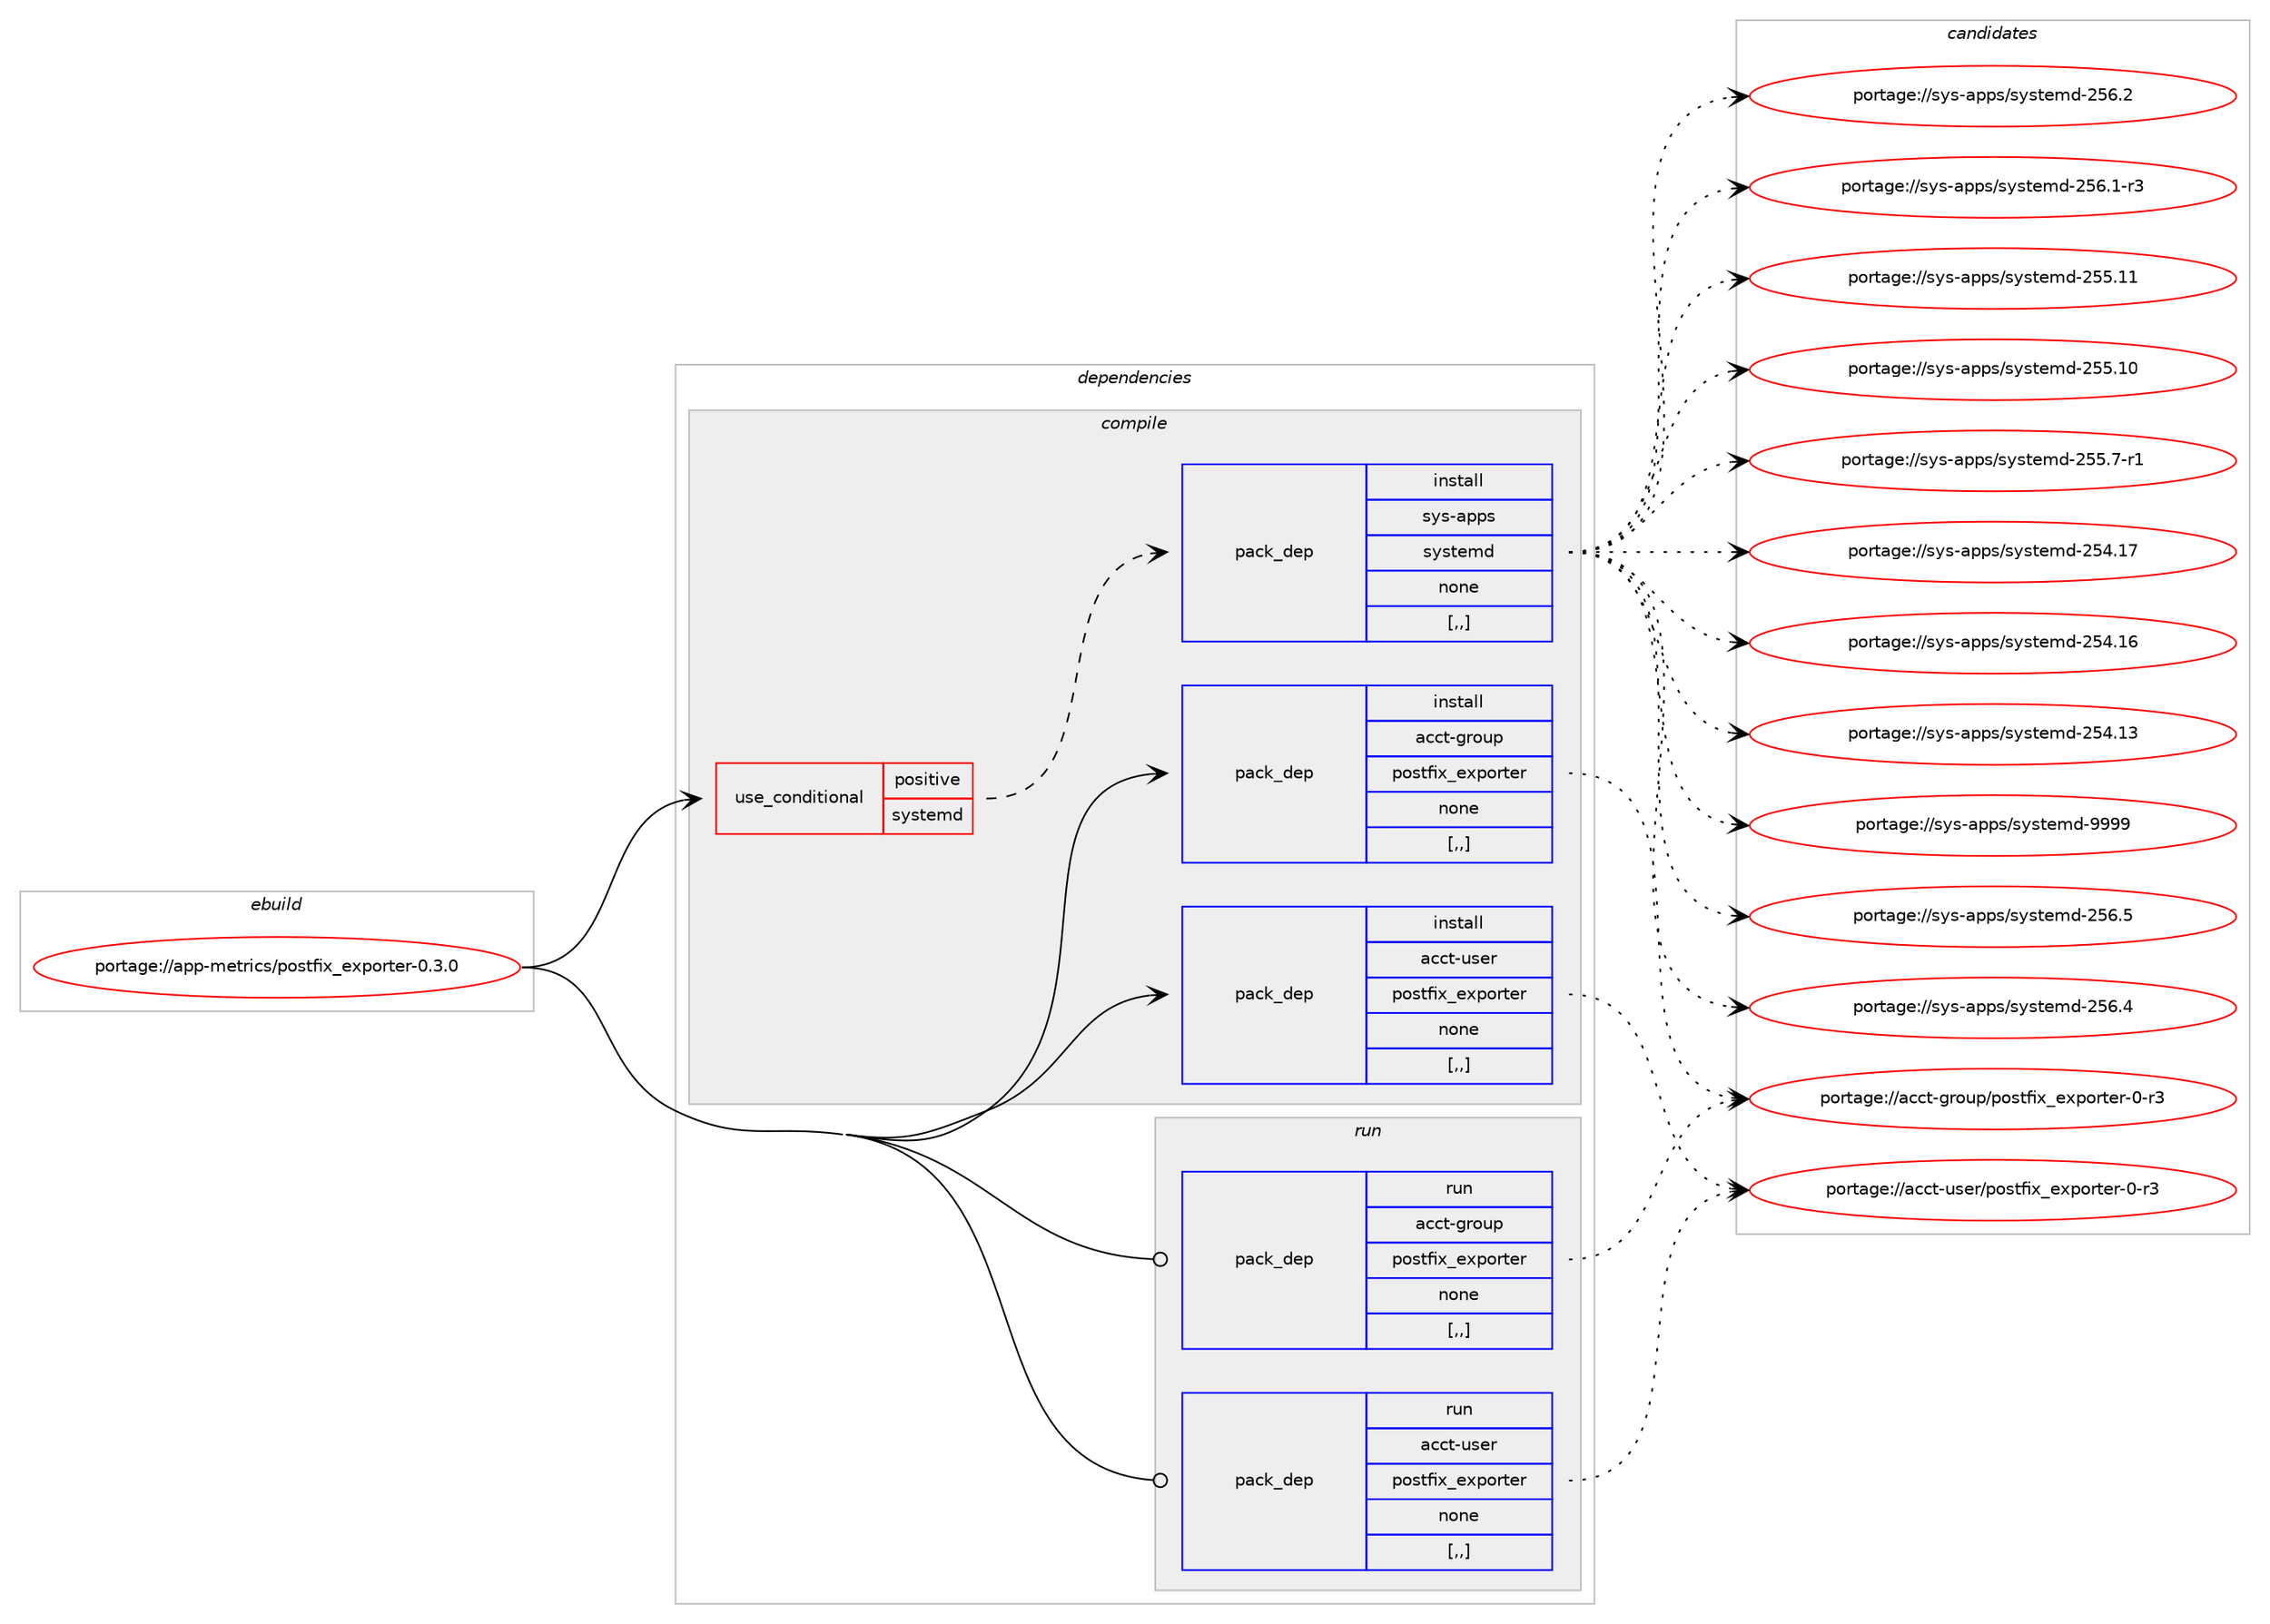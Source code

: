 digraph prolog {

# *************
# Graph options
# *************

newrank=true;
concentrate=true;
compound=true;
graph [rankdir=LR,fontname=Helvetica,fontsize=10,ranksep=1.5];#, ranksep=2.5, nodesep=0.2];
edge  [arrowhead=vee];
node  [fontname=Helvetica,fontsize=10];

# **********
# The ebuild
# **********

subgraph cluster_leftcol {
color=gray;
label=<<i>ebuild</i>>;
id [label="portage://app-metrics/postfix_exporter-0.3.0", color=red, width=4, href="../app-metrics/postfix_exporter-0.3.0.svg"];
}

# ****************
# The dependencies
# ****************

subgraph cluster_midcol {
color=gray;
label=<<i>dependencies</i>>;
subgraph cluster_compile {
fillcolor="#eeeeee";
style=filled;
label=<<i>compile</i>>;
subgraph cond141395 {
dependency533369 [label=<<TABLE BORDER="0" CELLBORDER="1" CELLSPACING="0" CELLPADDING="4"><TR><TD ROWSPAN="3" CELLPADDING="10">use_conditional</TD></TR><TR><TD>positive</TD></TR><TR><TD>systemd</TD></TR></TABLE>>, shape=none, color=red];
subgraph pack387986 {
dependency533370 [label=<<TABLE BORDER="0" CELLBORDER="1" CELLSPACING="0" CELLPADDING="4" WIDTH="220"><TR><TD ROWSPAN="6" CELLPADDING="30">pack_dep</TD></TR><TR><TD WIDTH="110">install</TD></TR><TR><TD>sys-apps</TD></TR><TR><TD>systemd</TD></TR><TR><TD>none</TD></TR><TR><TD>[,,]</TD></TR></TABLE>>, shape=none, color=blue];
}
dependency533369:e -> dependency533370:w [weight=20,style="dashed",arrowhead="vee"];
}
id:e -> dependency533369:w [weight=20,style="solid",arrowhead="vee"];
subgraph pack387987 {
dependency533371 [label=<<TABLE BORDER="0" CELLBORDER="1" CELLSPACING="0" CELLPADDING="4" WIDTH="220"><TR><TD ROWSPAN="6" CELLPADDING="30">pack_dep</TD></TR><TR><TD WIDTH="110">install</TD></TR><TR><TD>acct-group</TD></TR><TR><TD>postfix_exporter</TD></TR><TR><TD>none</TD></TR><TR><TD>[,,]</TD></TR></TABLE>>, shape=none, color=blue];
}
id:e -> dependency533371:w [weight=20,style="solid",arrowhead="vee"];
subgraph pack387988 {
dependency533372 [label=<<TABLE BORDER="0" CELLBORDER="1" CELLSPACING="0" CELLPADDING="4" WIDTH="220"><TR><TD ROWSPAN="6" CELLPADDING="30">pack_dep</TD></TR><TR><TD WIDTH="110">install</TD></TR><TR><TD>acct-user</TD></TR><TR><TD>postfix_exporter</TD></TR><TR><TD>none</TD></TR><TR><TD>[,,]</TD></TR></TABLE>>, shape=none, color=blue];
}
id:e -> dependency533372:w [weight=20,style="solid",arrowhead="vee"];
}
subgraph cluster_compileandrun {
fillcolor="#eeeeee";
style=filled;
label=<<i>compile and run</i>>;
}
subgraph cluster_run {
fillcolor="#eeeeee";
style=filled;
label=<<i>run</i>>;
subgraph pack387989 {
dependency533373 [label=<<TABLE BORDER="0" CELLBORDER="1" CELLSPACING="0" CELLPADDING="4" WIDTH="220"><TR><TD ROWSPAN="6" CELLPADDING="30">pack_dep</TD></TR><TR><TD WIDTH="110">run</TD></TR><TR><TD>acct-group</TD></TR><TR><TD>postfix_exporter</TD></TR><TR><TD>none</TD></TR><TR><TD>[,,]</TD></TR></TABLE>>, shape=none, color=blue];
}
id:e -> dependency533373:w [weight=20,style="solid",arrowhead="odot"];
subgraph pack387990 {
dependency533374 [label=<<TABLE BORDER="0" CELLBORDER="1" CELLSPACING="0" CELLPADDING="4" WIDTH="220"><TR><TD ROWSPAN="6" CELLPADDING="30">pack_dep</TD></TR><TR><TD WIDTH="110">run</TD></TR><TR><TD>acct-user</TD></TR><TR><TD>postfix_exporter</TD></TR><TR><TD>none</TD></TR><TR><TD>[,,]</TD></TR></TABLE>>, shape=none, color=blue];
}
id:e -> dependency533374:w [weight=20,style="solid",arrowhead="odot"];
}
}

# **************
# The candidates
# **************

subgraph cluster_choices {
rank=same;
color=gray;
label=<<i>candidates</i>>;

subgraph choice387986 {
color=black;
nodesep=1;
choice1151211154597112112115471151211151161011091004557575757 [label="portage://sys-apps/systemd-9999", color=red, width=4,href="../sys-apps/systemd-9999.svg"];
choice115121115459711211211547115121115116101109100455053544653 [label="portage://sys-apps/systemd-256.5", color=red, width=4,href="../sys-apps/systemd-256.5.svg"];
choice115121115459711211211547115121115116101109100455053544652 [label="portage://sys-apps/systemd-256.4", color=red, width=4,href="../sys-apps/systemd-256.4.svg"];
choice115121115459711211211547115121115116101109100455053544650 [label="portage://sys-apps/systemd-256.2", color=red, width=4,href="../sys-apps/systemd-256.2.svg"];
choice1151211154597112112115471151211151161011091004550535446494511451 [label="portage://sys-apps/systemd-256.1-r3", color=red, width=4,href="../sys-apps/systemd-256.1-r3.svg"];
choice11512111545971121121154711512111511610110910045505353464949 [label="portage://sys-apps/systemd-255.11", color=red, width=4,href="../sys-apps/systemd-255.11.svg"];
choice11512111545971121121154711512111511610110910045505353464948 [label="portage://sys-apps/systemd-255.10", color=red, width=4,href="../sys-apps/systemd-255.10.svg"];
choice1151211154597112112115471151211151161011091004550535346554511449 [label="portage://sys-apps/systemd-255.7-r1", color=red, width=4,href="../sys-apps/systemd-255.7-r1.svg"];
choice11512111545971121121154711512111511610110910045505352464955 [label="portage://sys-apps/systemd-254.17", color=red, width=4,href="../sys-apps/systemd-254.17.svg"];
choice11512111545971121121154711512111511610110910045505352464954 [label="portage://sys-apps/systemd-254.16", color=red, width=4,href="../sys-apps/systemd-254.16.svg"];
choice11512111545971121121154711512111511610110910045505352464951 [label="portage://sys-apps/systemd-254.13", color=red, width=4,href="../sys-apps/systemd-254.13.svg"];
dependency533370:e -> choice1151211154597112112115471151211151161011091004557575757:w [style=dotted,weight="100"];
dependency533370:e -> choice115121115459711211211547115121115116101109100455053544653:w [style=dotted,weight="100"];
dependency533370:e -> choice115121115459711211211547115121115116101109100455053544652:w [style=dotted,weight="100"];
dependency533370:e -> choice115121115459711211211547115121115116101109100455053544650:w [style=dotted,weight="100"];
dependency533370:e -> choice1151211154597112112115471151211151161011091004550535446494511451:w [style=dotted,weight="100"];
dependency533370:e -> choice11512111545971121121154711512111511610110910045505353464949:w [style=dotted,weight="100"];
dependency533370:e -> choice11512111545971121121154711512111511610110910045505353464948:w [style=dotted,weight="100"];
dependency533370:e -> choice1151211154597112112115471151211151161011091004550535346554511449:w [style=dotted,weight="100"];
dependency533370:e -> choice11512111545971121121154711512111511610110910045505352464955:w [style=dotted,weight="100"];
dependency533370:e -> choice11512111545971121121154711512111511610110910045505352464954:w [style=dotted,weight="100"];
dependency533370:e -> choice11512111545971121121154711512111511610110910045505352464951:w [style=dotted,weight="100"];
}
subgraph choice387987 {
color=black;
nodesep=1;
choice97999911645103114111117112471121111151161021051209510112011211111411610111445484511451 [label="portage://acct-group/postfix_exporter-0-r3", color=red, width=4,href="../acct-group/postfix_exporter-0-r3.svg"];
dependency533371:e -> choice97999911645103114111117112471121111151161021051209510112011211111411610111445484511451:w [style=dotted,weight="100"];
}
subgraph choice387988 {
color=black;
nodesep=1;
choice97999911645117115101114471121111151161021051209510112011211111411610111445484511451 [label="portage://acct-user/postfix_exporter-0-r3", color=red, width=4,href="../acct-user/postfix_exporter-0-r3.svg"];
dependency533372:e -> choice97999911645117115101114471121111151161021051209510112011211111411610111445484511451:w [style=dotted,weight="100"];
}
subgraph choice387989 {
color=black;
nodesep=1;
choice97999911645103114111117112471121111151161021051209510112011211111411610111445484511451 [label="portage://acct-group/postfix_exporter-0-r3", color=red, width=4,href="../acct-group/postfix_exporter-0-r3.svg"];
dependency533373:e -> choice97999911645103114111117112471121111151161021051209510112011211111411610111445484511451:w [style=dotted,weight="100"];
}
subgraph choice387990 {
color=black;
nodesep=1;
choice97999911645117115101114471121111151161021051209510112011211111411610111445484511451 [label="portage://acct-user/postfix_exporter-0-r3", color=red, width=4,href="../acct-user/postfix_exporter-0-r3.svg"];
dependency533374:e -> choice97999911645117115101114471121111151161021051209510112011211111411610111445484511451:w [style=dotted,weight="100"];
}
}

}
